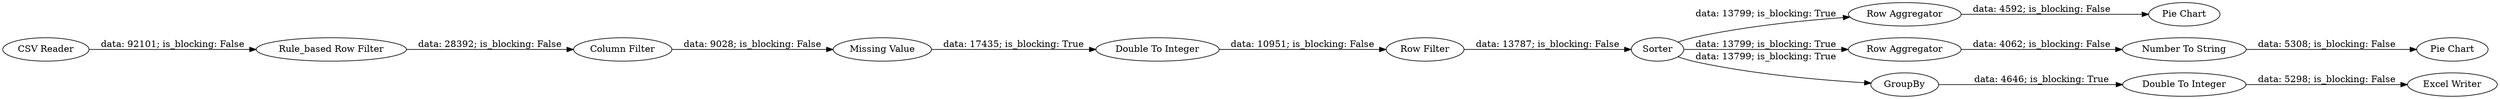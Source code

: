 digraph {
	"37465549344985765_13" [label="Rule_based Row Filter"]
	"37465549344985765_41" [label=Sorter]
	"37465549344985765_34" [label="Missing Value"]
	"37465549344985765_44" [label="Number To String"]
	"37465549344985765_33" [label="CSV Reader"]
	"37465549344985765_35" [label="Double To Integer"]
	"37465549344985765_39" [label="Row Aggregator"]
	"37465549344985765_36" [label="Column Filter"]
	"37465549344985765_38" [label="Row Aggregator"]
	"37465549344985765_45" [label="Pie Chart"]
	"37465549344985765_37" [label=GroupBy]
	"37465549344985765_43" [label="Excel Writer"]
	"37465549344985765_42" [label="Double To Integer"]
	"37465549344985765_40" [label="Row Filter"]
	"37465549344985765_47" [label="Pie Chart"]
	"37465549344985765_13" -> "37465549344985765_36" [label="data: 28392; is_blocking: False"]
	"37465549344985765_37" -> "37465549344985765_42" [label="data: 4646; is_blocking: True"]
	"37465549344985765_42" -> "37465549344985765_43" [label="data: 5298; is_blocking: False"]
	"37465549344985765_41" -> "37465549344985765_37" [label="data: 13799; is_blocking: True"]
	"37465549344985765_39" -> "37465549344985765_47" [label="data: 4592; is_blocking: False"]
	"37465549344985765_33" -> "37465549344985765_13" [label="data: 92101; is_blocking: False"]
	"37465549344985765_34" -> "37465549344985765_35" [label="data: 17435; is_blocking: True"]
	"37465549344985765_38" -> "37465549344985765_44" [label="data: 4062; is_blocking: False"]
	"37465549344985765_35" -> "37465549344985765_40" [label="data: 10951; is_blocking: False"]
	"37465549344985765_41" -> "37465549344985765_39" [label="data: 13799; is_blocking: True"]
	"37465549344985765_44" -> "37465549344985765_45" [label="data: 5308; is_blocking: False"]
	"37465549344985765_36" -> "37465549344985765_34" [label="data: 9028; is_blocking: False"]
	"37465549344985765_41" -> "37465549344985765_38" [label="data: 13799; is_blocking: True"]
	"37465549344985765_40" -> "37465549344985765_41" [label="data: 13787; is_blocking: False"]
	rankdir=LR
}
